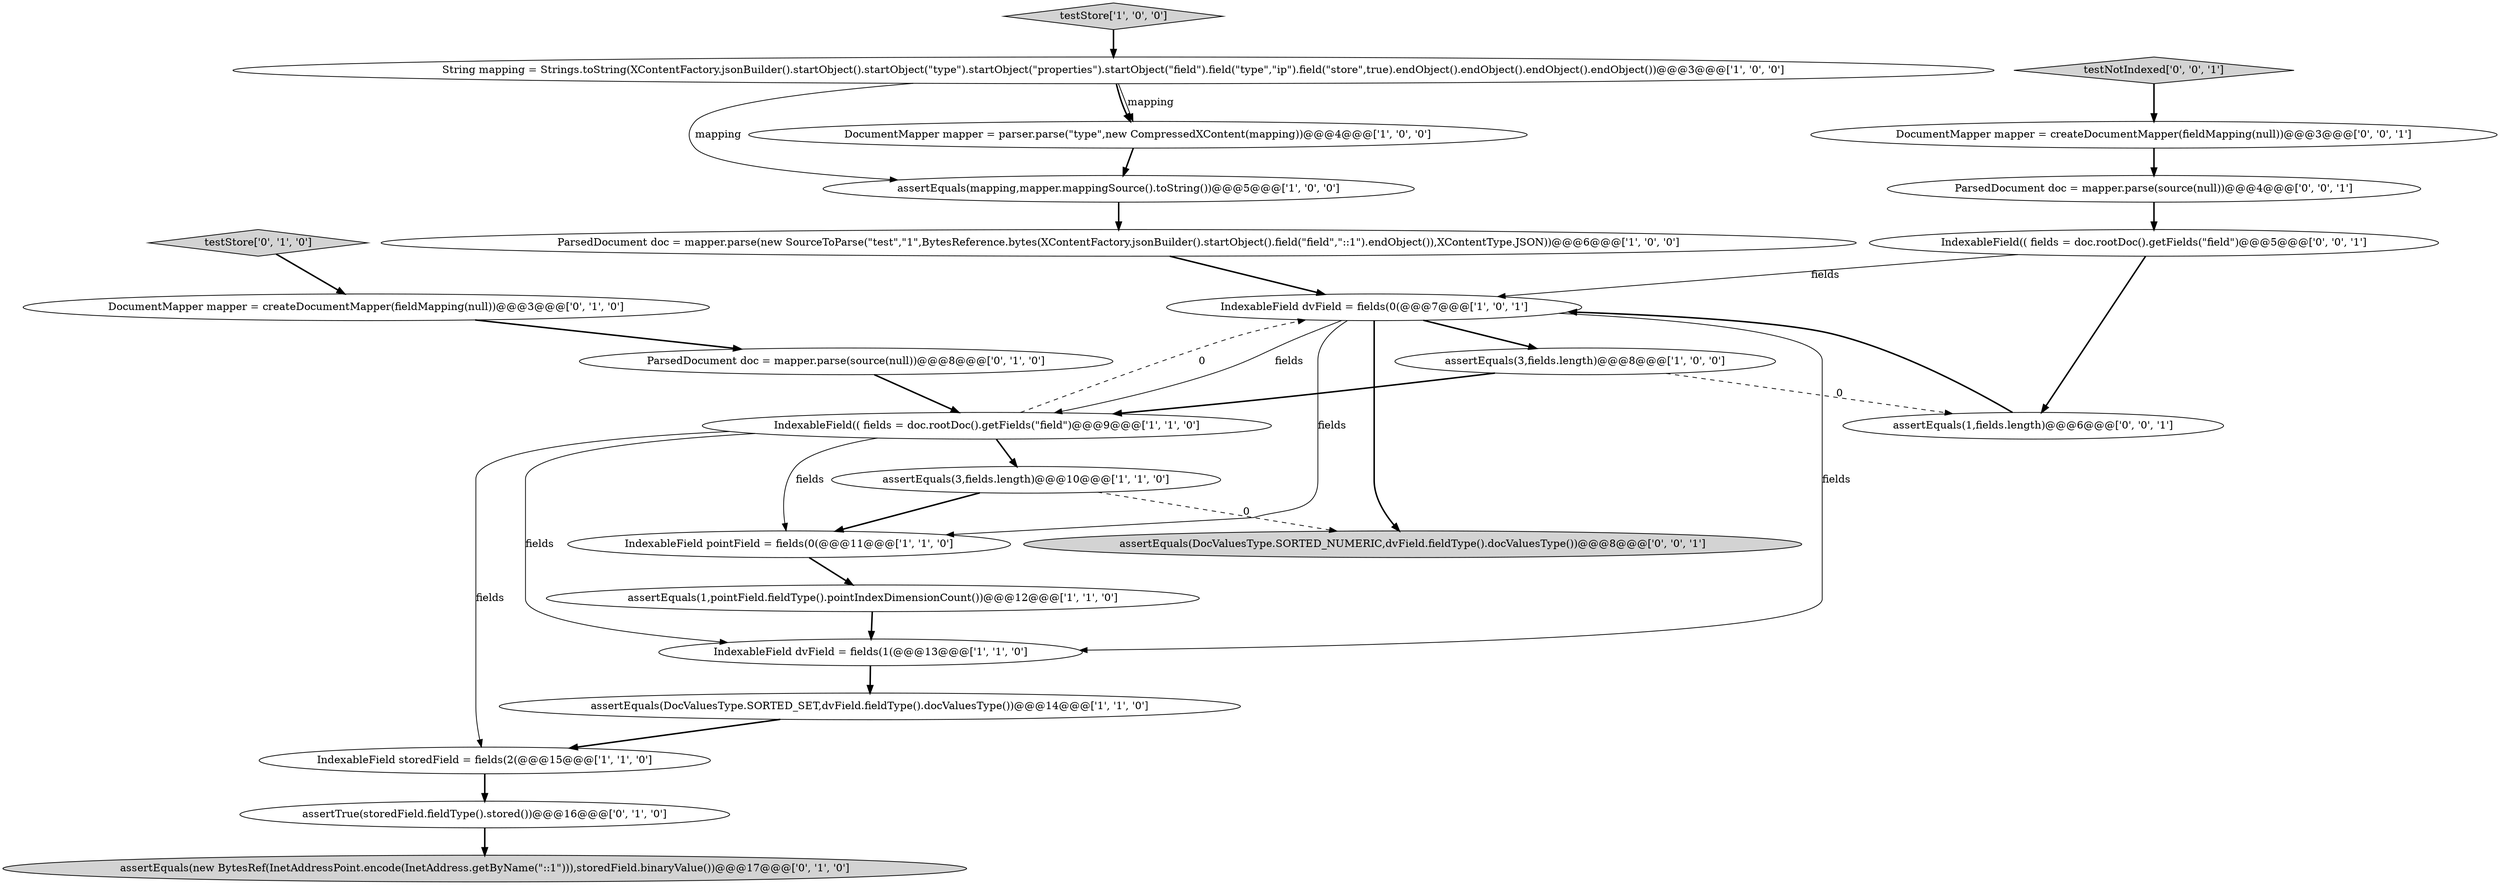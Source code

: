 digraph {
19 [style = filled, label = "DocumentMapper mapper = createDocumentMapper(fieldMapping(null))@@@3@@@['0', '0', '1']", fillcolor = white, shape = ellipse image = "AAA0AAABBB3BBB"];
5 [style = filled, label = "IndexableField(( fields = doc.rootDoc().getFields(\"field\")@@@9@@@['1', '1', '0']", fillcolor = white, shape = ellipse image = "AAA0AAABBB1BBB"];
14 [style = filled, label = "testStore['0', '1', '0']", fillcolor = lightgray, shape = diamond image = "AAA0AAABBB2BBB"];
18 [style = filled, label = "DocumentMapper mapper = createDocumentMapper(fieldMapping(null))@@@3@@@['0', '1', '0']", fillcolor = white, shape = ellipse image = "AAA0AAABBB2BBB"];
17 [style = filled, label = "assertEquals(new BytesRef(InetAddressPoint.encode(InetAddress.getByName(\"::1\"))),storedField.binaryValue())@@@17@@@['0', '1', '0']", fillcolor = lightgray, shape = ellipse image = "AAA0AAABBB2BBB"];
16 [style = filled, label = "assertTrue(storedField.fieldType().stored())@@@16@@@['0', '1', '0']", fillcolor = white, shape = ellipse image = "AAA0AAABBB2BBB"];
2 [style = filled, label = "assertEquals(mapping,mapper.mappingSource().toString())@@@5@@@['1', '0', '0']", fillcolor = white, shape = ellipse image = "AAA0AAABBB1BBB"];
22 [style = filled, label = "assertEquals(DocValuesType.SORTED_NUMERIC,dvField.fieldType().docValuesType())@@@8@@@['0', '0', '1']", fillcolor = lightgray, shape = ellipse image = "AAA0AAABBB3BBB"];
8 [style = filled, label = "DocumentMapper mapper = parser.parse(\"type\",new CompressedXContent(mapping))@@@4@@@['1', '0', '0']", fillcolor = white, shape = ellipse image = "AAA0AAABBB1BBB"];
21 [style = filled, label = "ParsedDocument doc = mapper.parse(source(null))@@@4@@@['0', '0', '1']", fillcolor = white, shape = ellipse image = "AAA0AAABBB3BBB"];
11 [style = filled, label = "IndexableField pointField = fields(0(@@@11@@@['1', '1', '0']", fillcolor = white, shape = ellipse image = "AAA0AAABBB1BBB"];
24 [style = filled, label = "testNotIndexed['0', '0', '1']", fillcolor = lightgray, shape = diamond image = "AAA0AAABBB3BBB"];
4 [style = filled, label = "IndexableField storedField = fields(2(@@@15@@@['1', '1', '0']", fillcolor = white, shape = ellipse image = "AAA0AAABBB1BBB"];
15 [style = filled, label = "ParsedDocument doc = mapper.parse(source(null))@@@8@@@['0', '1', '0']", fillcolor = white, shape = ellipse image = "AAA1AAABBB2BBB"];
9 [style = filled, label = "assertEquals(3,fields.length)@@@10@@@['1', '1', '0']", fillcolor = white, shape = ellipse image = "AAA0AAABBB1BBB"];
12 [style = filled, label = "String mapping = Strings.toString(XContentFactory.jsonBuilder().startObject().startObject(\"type\").startObject(\"properties\").startObject(\"field\").field(\"type\",\"ip\").field(\"store\",true).endObject().endObject().endObject().endObject())@@@3@@@['1', '0', '0']", fillcolor = white, shape = ellipse image = "AAA0AAABBB1BBB"];
10 [style = filled, label = "testStore['1', '0', '0']", fillcolor = lightgray, shape = diamond image = "AAA0AAABBB1BBB"];
13 [style = filled, label = "IndexableField dvField = fields(0(@@@7@@@['1', '0', '1']", fillcolor = white, shape = ellipse image = "AAA0AAABBB1BBB"];
20 [style = filled, label = "IndexableField(( fields = doc.rootDoc().getFields(\"field\")@@@5@@@['0', '0', '1']", fillcolor = white, shape = ellipse image = "AAA0AAABBB3BBB"];
3 [style = filled, label = "assertEquals(DocValuesType.SORTED_SET,dvField.fieldType().docValuesType())@@@14@@@['1', '1', '0']", fillcolor = white, shape = ellipse image = "AAA0AAABBB1BBB"];
1 [style = filled, label = "assertEquals(3,fields.length)@@@8@@@['1', '0', '0']", fillcolor = white, shape = ellipse image = "AAA0AAABBB1BBB"];
0 [style = filled, label = "ParsedDocument doc = mapper.parse(new SourceToParse(\"test\",\"1\",BytesReference.bytes(XContentFactory.jsonBuilder().startObject().field(\"field\",\"::1\").endObject()),XContentType.JSON))@@@6@@@['1', '0', '0']", fillcolor = white, shape = ellipse image = "AAA0AAABBB1BBB"];
7 [style = filled, label = "IndexableField dvField = fields(1(@@@13@@@['1', '1', '0']", fillcolor = white, shape = ellipse image = "AAA0AAABBB1BBB"];
6 [style = filled, label = "assertEquals(1,pointField.fieldType().pointIndexDimensionCount())@@@12@@@['1', '1', '0']", fillcolor = white, shape = ellipse image = "AAA0AAABBB1BBB"];
23 [style = filled, label = "assertEquals(1,fields.length)@@@6@@@['0', '0', '1']", fillcolor = white, shape = ellipse image = "AAA0AAABBB3BBB"];
1->23 [style = dashed, label="0"];
20->23 [style = bold, label=""];
5->13 [style = dashed, label="0"];
5->11 [style = solid, label="fields"];
9->11 [style = bold, label=""];
14->18 [style = bold, label=""];
4->16 [style = bold, label=""];
13->22 [style = bold, label=""];
13->5 [style = solid, label="fields"];
12->2 [style = solid, label="mapping"];
5->9 [style = bold, label=""];
11->6 [style = bold, label=""];
0->13 [style = bold, label=""];
13->11 [style = solid, label="fields"];
10->12 [style = bold, label=""];
7->3 [style = bold, label=""];
19->21 [style = bold, label=""];
23->13 [style = bold, label=""];
8->2 [style = bold, label=""];
21->20 [style = bold, label=""];
18->15 [style = bold, label=""];
15->5 [style = bold, label=""];
5->7 [style = solid, label="fields"];
13->1 [style = bold, label=""];
13->7 [style = solid, label="fields"];
2->0 [style = bold, label=""];
16->17 [style = bold, label=""];
24->19 [style = bold, label=""];
6->7 [style = bold, label=""];
12->8 [style = bold, label=""];
5->4 [style = solid, label="fields"];
20->13 [style = solid, label="fields"];
3->4 [style = bold, label=""];
9->22 [style = dashed, label="0"];
1->5 [style = bold, label=""];
12->8 [style = solid, label="mapping"];
}
